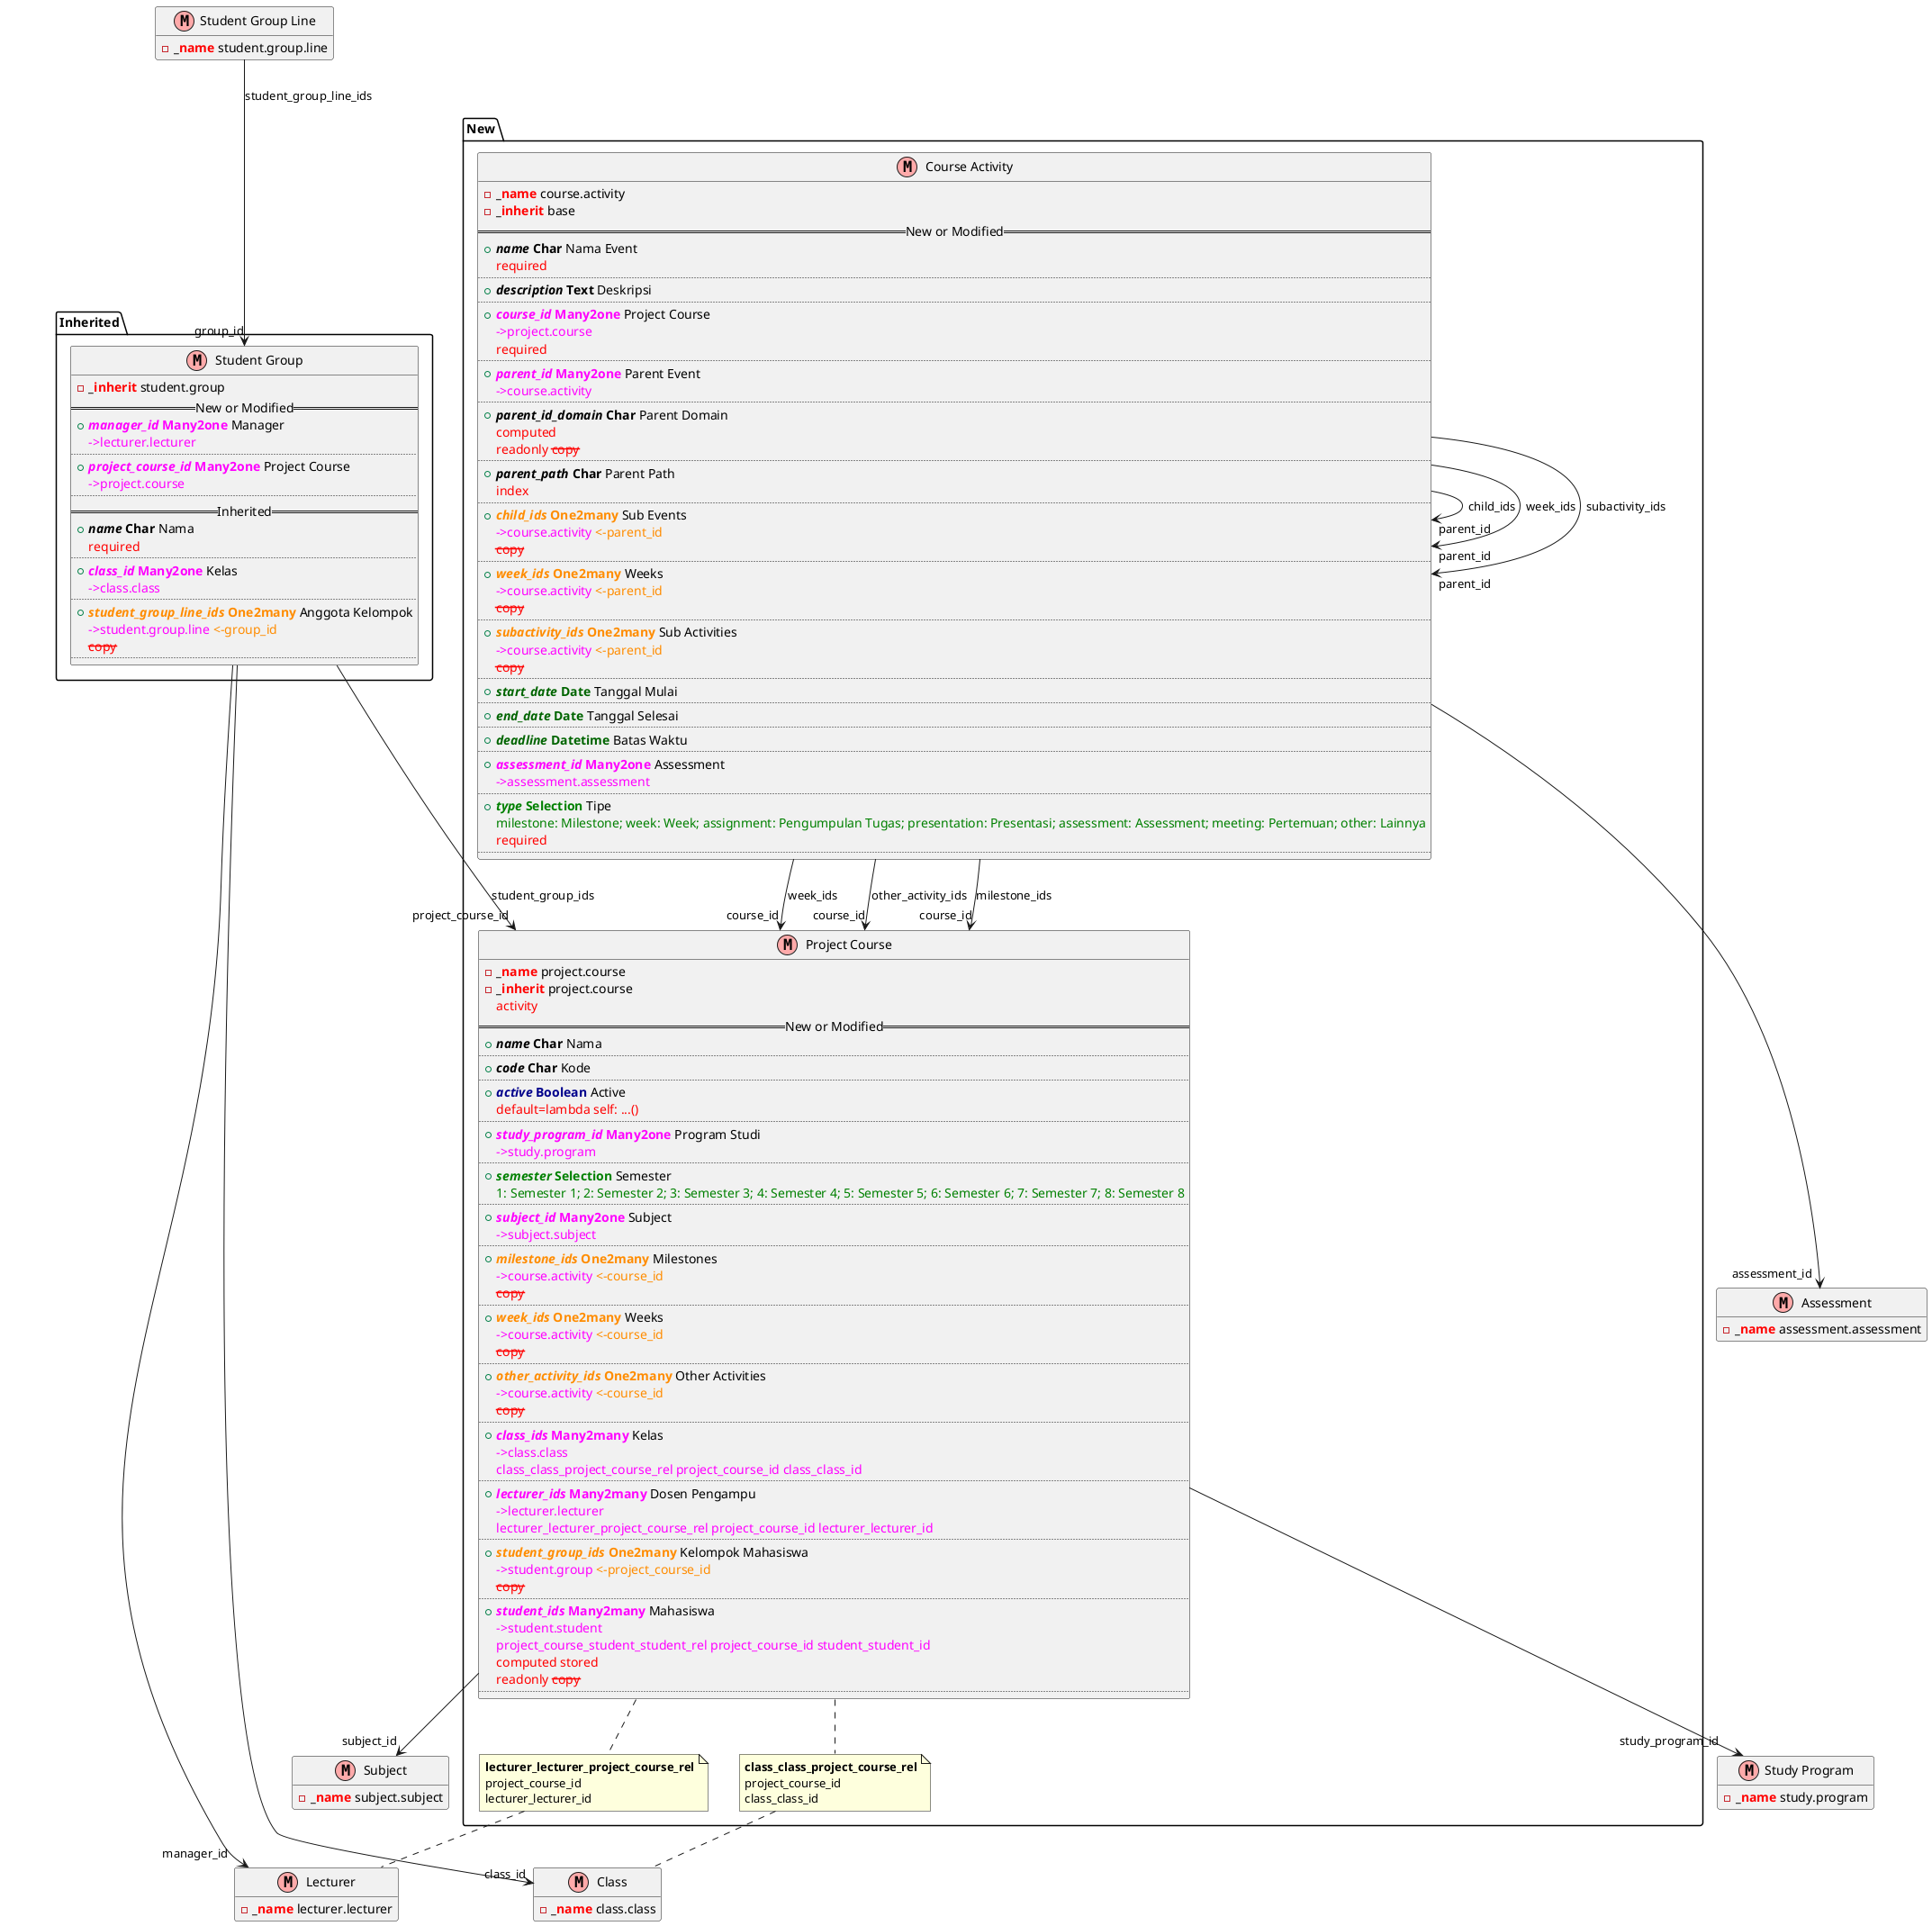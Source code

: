 @startuml jtk_project_course_base
!define Model(name,desc) class name as "desc" << (M,#FFAAAA) >>
!define TransientModel(name,desc) class name as "desc" << (T,magenta) >>
!define AbstractModel(name,desc) class name as "desc" << (T,green) >>
!define model(x) -<b>_<color:red>x</color></b>
!define char(x) +<b><i>x</i> Char</b>
!define m2o(x) +<b><color:magenta><i>x</i> Many2one</color></b>
!define m2m(x) +<b><color:magenta><i>x</i> Many2many</color></b>
!define o2m(x) +<b><color:darkorange><i>x</i> One2many</color></b>
!define ref(x) +<b><color:magenta><i>x</i> Reference</color></b>
!define text(x) +<b><i>x</i> Text</b>
!define html(x) +<b><i>x</i> Html</b>
!define int(x) +<b><color:blue><i>x</i> Integer</color></b>
!define float(x) +<b><color:blue><i>x </i>Float</color></b>
!define money(x) +<b><color:blue><i>x </i>Monetary</color></b>
!define sel(x) +<b><color:green><i>x</i> Selection</color></b>
!define bool(x) +<b><color:darkblue><i>x</i> Boolean</color></b>
!define date(x) +<b><color:darkgreen><i>x</i> Date</color></b>
!define dtime(x) +<b><color:darkgreen><i>x</i> Datetime</color></b>
!define bin(x) +<b><color:purple><i>x</i> Binary</color></b>
!define help(x) x
!define cm(x) <color:magenta>->x</color>
!define inv(x) <color:darkorange><-x</color>
!define rtbl(x) <color:magenta>x</color>
!define col1(x) <color:magenta>x</color>
!define col2(x) <color:magenta>x</color>
!define dom(x) <color:red>x</color>
!define is(x) <color:red>x</color>
!define not(x) <color:red><s>x</s></color>
!define variants(x) <color:green>x</color>
!define default(x) <color:red>default=x</color>
!define related(x) <color:red><i>-->x</i></color>
!define compute(x) <color:red>x()</color>
hide methods
hide stereotypes

package "New" {

Model(CourseActivity, "Course Activity") {
model(name) course.activity
model(inherit) base
==New or Modified==
char(name) Nama Event
is(required)
..
text(description) Deskripsi
..
m2o(course_id) Project Course
cm(project.course)
is(required)
..
m2o(parent_id) Parent Event
cm(course.activity)
..
char(parent_id_domain) Parent Domain
is(computed)
is(readonly) not(copy)
..
char(parent_path) Parent Path
is(index)
..
o2m(child_ids) Sub Events
cm(course.activity) inv(parent_id)
not(copy)
..
o2m(week_ids) Weeks
cm(course.activity) inv(parent_id)
not(copy)
..
o2m(subactivity_ids) Sub Activities
cm(course.activity) inv(parent_id)
not(copy)
..
date(start_date) Tanggal Mulai
..
date(end_date) Tanggal Selesai
..
dtime(deadline) Batas Waktu
..
m2o(assessment_id) Assessment
cm(assessment.assessment)
..
sel(type) Tipe
variants(milestone: Milestone; week: Week; assignment: Pengumpulan Tugas; presentation: Presentasi; assessment: Assessment; meeting: Pertemuan; other: Lainnya)
is(required)
..
}

Model(ProjectCourse, "Project Course") {
model(name) project.course
model(inherit) project.course
is(activity)
==New or Modified==
char(name) Nama
..
char(code) Kode
..
bool(active) Active
default(lambda self: ...())
..
m2o(study_program_id) Program Studi
cm(study.program)
..
sel(semester) Semester
variants(1: Semester 1; 2: Semester 2; 3: Semester 3; 4: Semester 4; 5: Semester 5; 6: Semester 6; 7: Semester 7; 8: Semester 8)
..
m2o(subject_id) Subject
cm(subject.subject)
..
o2m(milestone_ids) Milestones
cm(course.activity) inv(course_id)
not(copy)
..
o2m(week_ids) Weeks
cm(course.activity) inv(course_id)
not(copy)
..
o2m(other_activity_ids) Other Activities
cm(course.activity) inv(course_id)
not(copy)
..
m2m(class_ids) Kelas
cm(class.class)
rtbl(class_class_project_course_rel) col1(project_course_id) col2(class_class_id)
..
m2m(lecturer_ids) Dosen Pengampu
cm(lecturer.lecturer)
rtbl(lecturer_lecturer_project_course_rel) col1(project_course_id) col2(lecturer_lecturer_id)
..
o2m(student_group_ids) Kelompok Mahasiswa
cm(student.group) inv(project_course_id)
not(copy)
..
m2m(student_ids) Mahasiswa
cm(student.student)
rtbl(project_course_student_student_rel) col1(project_course_id) col2(student_student_id)
is(computed) is(stored)
is(readonly) not(copy)
..
}

note "<b>class_class_project_course_rel</b>\nproject_course_id\nclass_class_id" as class_class_project_course_rel
note "<b>lecturer_lecturer_project_course_rel</b>\nproject_course_id\nlecturer_lecturer_id" as lecturer_lecturer_project_course_rel
}

package "Inherited" {

Model(StudentGroup, "Student Group") {
model(inherit) student.group
==New or Modified==
m2o(manager_id) Manager
cm(lecturer.lecturer)
..
m2o(project_course_id) Project Course
cm(project.course)
..
==Inherited==
char(name) Nama
is(required)
..
m2o(class_id) Kelas
cm(class.class)
..
o2m(student_group_line_ids) Anggota Kelompok
cm(student.group.line) inv(group_id)
not(copy)
..
}

}

Model(AssessmentAssessment, "Assessment") {
model(name) assessment.assessment
}
Model(ClassClass, "Class") {
model(name) class.class
}
Model(LecturerLecturer, "Lecturer") {
model(name) lecturer.lecturer
}
Model(StudentGroupLine, "Student Group Line") {
model(name) student.group.line
}
Model(StudyProgram, "Study Program") {
model(name) study.program
}
Model(SubjectSubject, "Subject") {
model(name) subject.subject
}
CourseActivity --> "parent_id" CourseActivity: "child_ids"
CourseActivity --> "parent_id" CourseActivity: "week_ids"
CourseActivity --> "parent_id" CourseActivity: "subactivity_ids"
CourseActivity --> "course_id" ProjectCourse: "milestone_ids"
CourseActivity --> "course_id" ProjectCourse: "week_ids"
CourseActivity --> "course_id" ProjectCourse: "other_activity_ids"
StudentGroup --> "project_course_id" ProjectCourse: "student_group_ids"
StudentGroupLine --> "group_id" StudentGroup: "student_group_line_ids"
CourseActivity --> "assessment_id" AssessmentAssessment
ProjectCourse --> "study_program_id" StudyProgram
ProjectCourse --> "subject_id" SubjectSubject
StudentGroup --> "manager_id" LecturerLecturer
StudentGroup --> "class_id" ClassClass
ProjectCourse .. class_class_project_course_rel
class_class_project_course_rel .. ClassClass
ProjectCourse .. lecturer_lecturer_project_course_rel
lecturer_lecturer_project_course_rel .. LecturerLecturer
@enduml